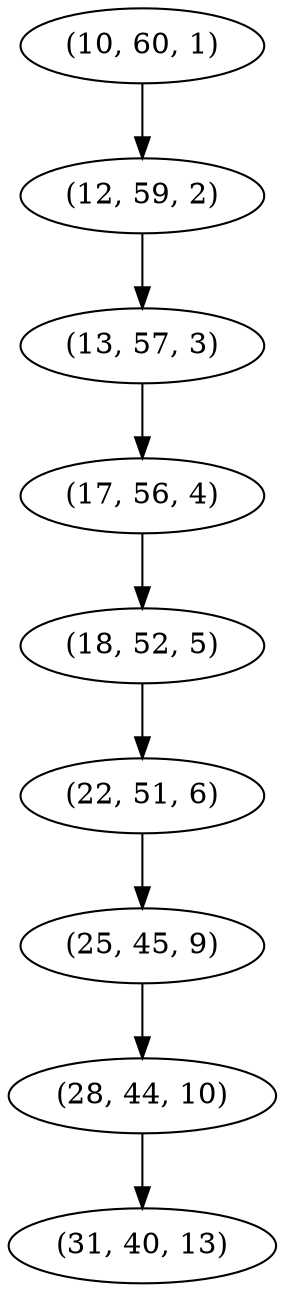 digraph tree {
    "(10, 60, 1)";
    "(12, 59, 2)";
    "(13, 57, 3)";
    "(17, 56, 4)";
    "(18, 52, 5)";
    "(22, 51, 6)";
    "(25, 45, 9)";
    "(28, 44, 10)";
    "(31, 40, 13)";
    "(10, 60, 1)" -> "(12, 59, 2)";
    "(12, 59, 2)" -> "(13, 57, 3)";
    "(13, 57, 3)" -> "(17, 56, 4)";
    "(17, 56, 4)" -> "(18, 52, 5)";
    "(18, 52, 5)" -> "(22, 51, 6)";
    "(22, 51, 6)" -> "(25, 45, 9)";
    "(25, 45, 9)" -> "(28, 44, 10)";
    "(28, 44, 10)" -> "(31, 40, 13)";
}

